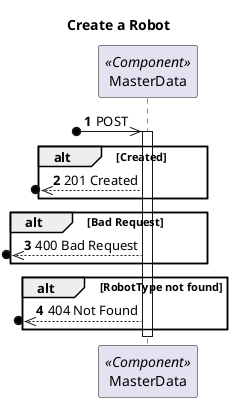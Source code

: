 @startuml
'https://plantuml.com/sequence-diagram

autonumber
skinparam packageStyle rect

title Create a Robot

participant "MasterData" as MD <<Component>>

?o->> MD : POST

activate MD
alt Created
   ?o<<--MD : 201 Created
end
alt Bad Request
   ?o<<--MD : 400 Bad Request
end
alt RobotType not found
   ?o<<--MD : 404 Not Found
end
deactivate MD


@enduml
